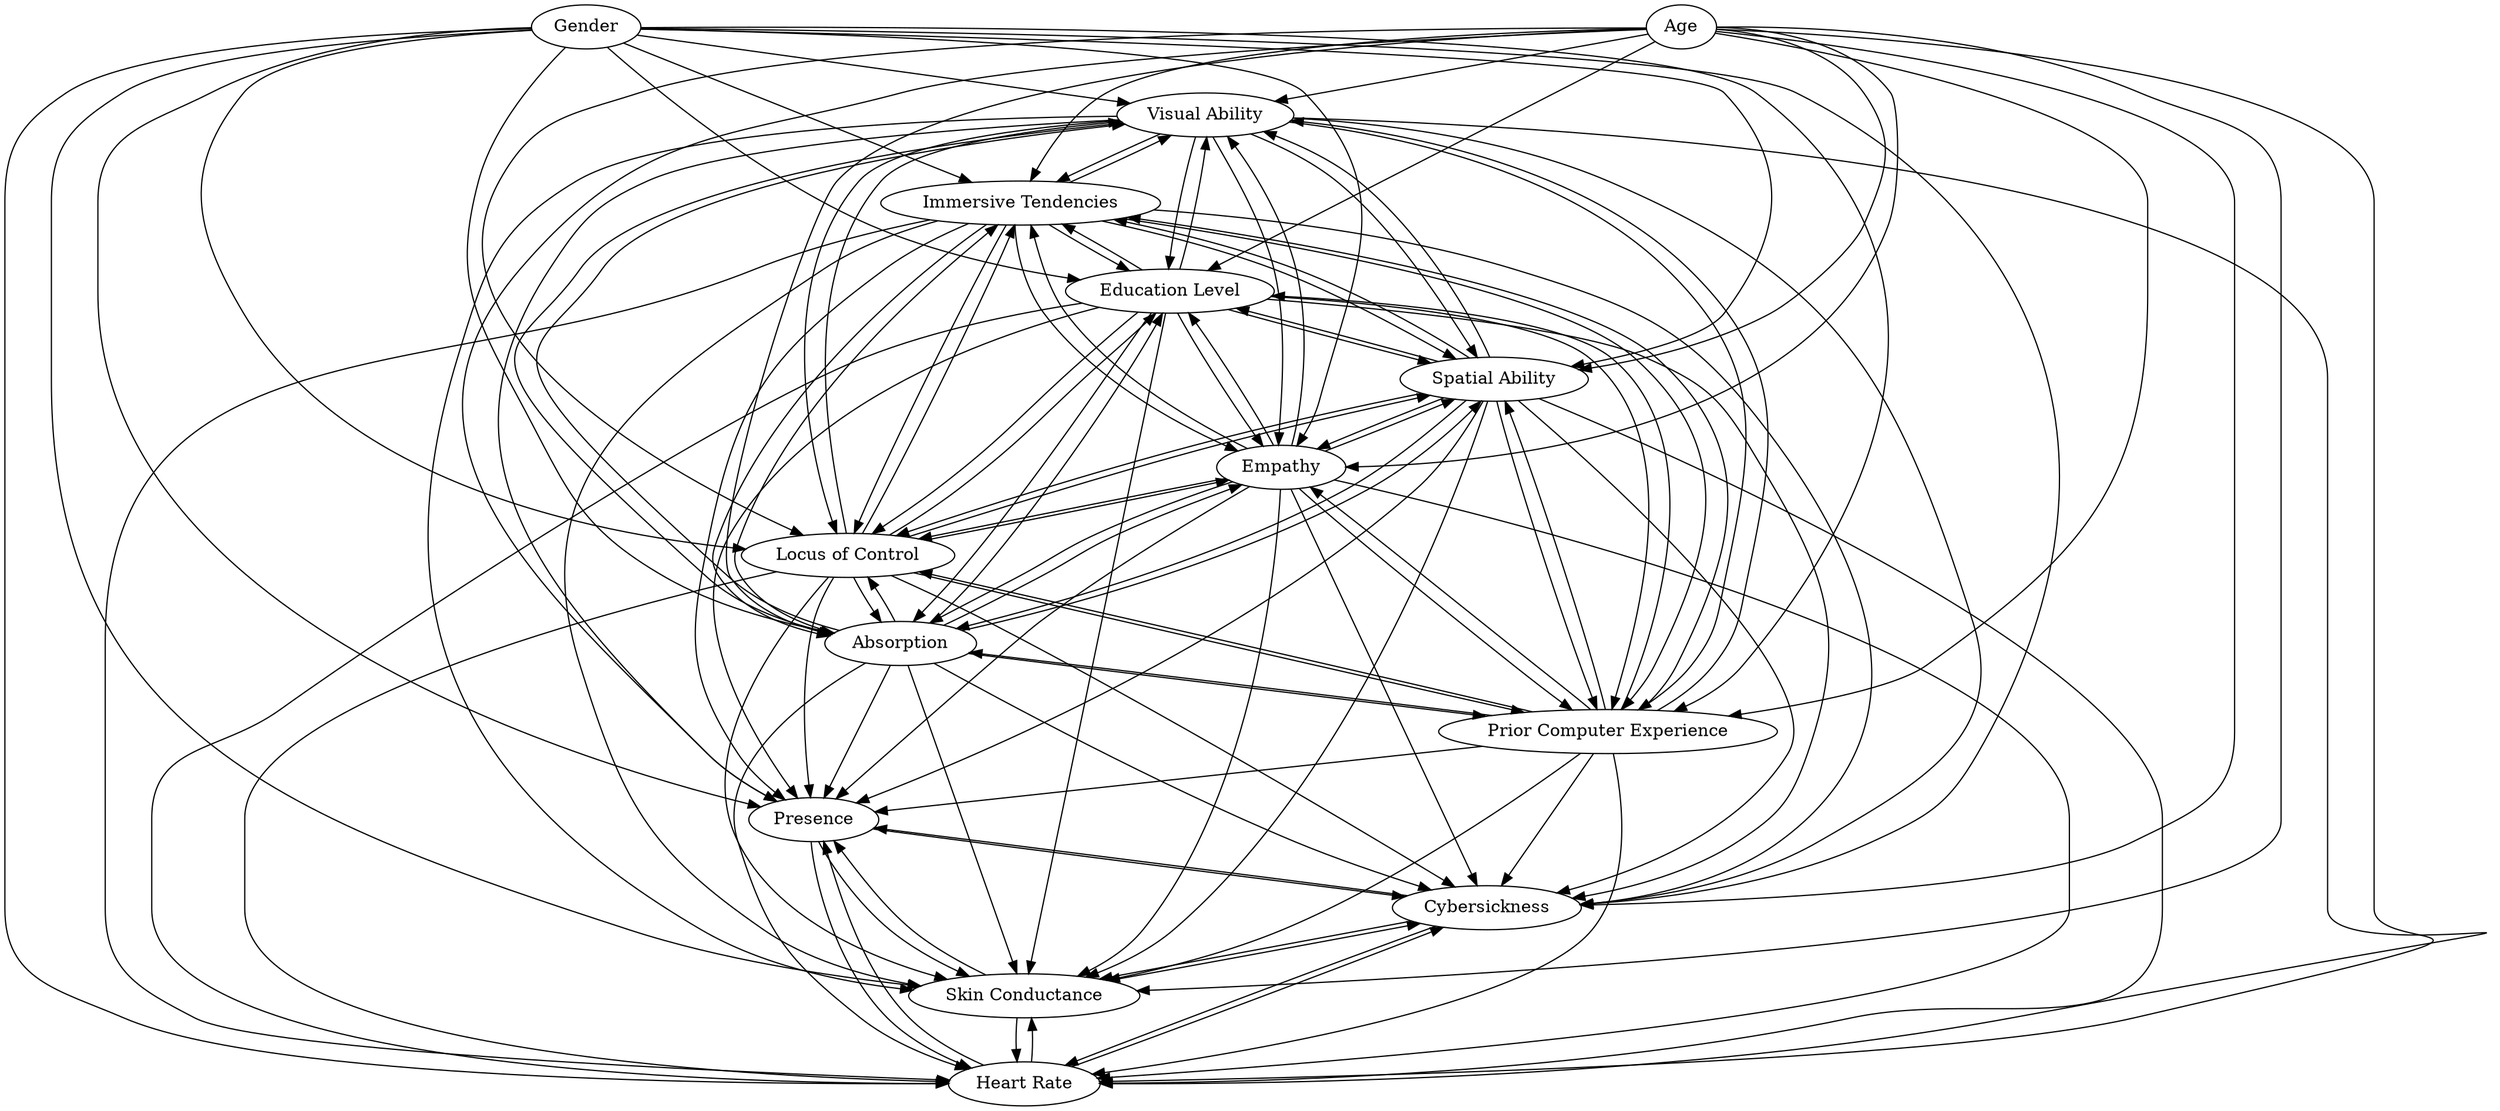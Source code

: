 digraph Ling_etal_2013 {
"Presence" -> "Cybersickness" [type="a"]
"Cybersickness" -> "Presence" [type="a"]
"Gender" -> "Cybersickness" [type="m"]
"Age" -> "Cybersickness" [type="a"]
"Gender" -> "Presence" [type="m"]
"Age" -> "Presence" [type="sn"]
"Presence" -> "Heart Rate" [type="m"]
"Heart Rate" -> "Presence" [type="m"]
"Cybersickness" -> "Heart Rate" [type="m"]
"Heart Rate" -> "Cybersickness" [type="m"]
"Visual Ability" -> "Heart Rate" [type="m"]
"Visual Ability" -> "Presence" [type="m"]
"Visual Ability" -> "Cybersickness" [type="m"]
"Immersive Tendencies" -> "Presence" [type="sp"]
"Immersive Tendencies" -> "Cybersickness" [type="sp"]
"Skin Conductance" -> "Heart Rate" [type="m"]
"Heart Rate" -> "Skin Conductance" [type="m"]
"Cybersickness" -> "Skin Conductance" [type="m"]
"Skin Conductance" -> "Cybersickness" [type="m"]
"Presence" -> "Skin Conductance" [type="m"]
"Skin Conductance" -> "Presence" [type="m"]
"Immersive Tendencies" -> "Heart Rate" [type="m"]
"Immersive Tendencies" -> "Skin Conductance" [type="m"]
"Prior Computer Experience" -> "Presence" [type="m"]
"Prior Computer Experience" -> "Cybersickness" [type="m"]
"Gender" -> "Prior Computer Experience" [type="m"]
"Age" -> "Prior Computer Experience" [type="m"]
"Immersive Tendencies" -> "Visual Ability" [type="m"]
"Visual Ability" -> "Immersive Tendencies" [type="m"]
"Absorption" -> "Presence" [type="sp"]
"Absorption" -> "Cybersickness" [type="a"]
"Absorption" -> "Visual Ability" [type="m"]
"Visual Ability" -> "Absorption" [type="m"]
"Absorption" -> "Immersive Tendencies" [type="sp"]
"Immersive Tendencies" -> "Absorption" [type="sp"]
"Locus of Control" -> "Presence" [type="a"]
"Locus of Control" -> "Cybersickness" [type="a"]
"Locus of Control" -> "Visual Ability" [type="m"]
"Visual Ability" -> "Locus of Control" [type="m"]
"Locus of Control" -> "Immersive Tendencies" [type="m"]
"Immersive Tendencies" -> "Locus of Control" [type="m"]
"Locus of Control" -> "Absorption" [type="m"]
"Absorption" -> "Locus of Control" [type="m"]
"Empathy" -> "Presence" [type="a"]
"Empathy" -> "Cybersickness" [type="a"]
"Empathy" -> "Visual Ability" [type="m"]
"Visual Ability" -> "Empathy" [type="m"]
"Empathy" -> "Immersive Tendencies" [type="m"]
"Immersive Tendencies" -> "Empathy" [type="m"]
"Empathy" -> "Absorption" [type="m"]
"Absorption" -> "Empathy" [type="m"]
"Empathy" -> "Locus of Control" [type="m"]
"Locus of Control" -> "Empathy" [type="m"]
"Spatial Ability" -> "Presence" [type="a"]
"Spatial Ability" -> "Cybersickness" [type="a"]
"Spatial Ability" -> "Visual Ability" [type="m"]
"Visual Ability" -> "Spatial Ability" [type="m"]
"Spatial Ability" -> "Immersive Tendencies" [type="m"]
"Immersive Tendencies" -> "Spatial Ability" [type="m"]
"Spatial Ability" -> "Absorption" [type="m"]
"Absorption" -> "Spatial Ability" [type="m"]
"Spatial Ability" -> "Locus of Control" [type="m"]
"Locus of Control" -> "Spatial Ability" [type="m"]
"Spatial Ability" -> "Empathy" [type="m"]
"Empathy" -> "Spatial Ability" [type="m"]
"Gender" -> "Visual Ability" [type="m"]
"Gender" -> "Immersive Tendencies" [type="m"]
"Gender" -> "Absorption" [type="m"]
"Gender" -> "Locus of Control" [type="m"]
"Gender" -> "Empathy" [type="m"]
"Gender" -> "Spatial Ability" [type="m"]
"Age" -> "Visual Ability" [type="m"]
"Age" -> "Immersive Tendencies" [type="m"]
"Age" -> "Absorption" [type="m"]
"Age" -> "Locus of Control" [type="m"]
"Age" -> "Empathy" [type="m"]
"Age" -> "Spatial Ability" [type="m"]
"Education Level" -> "Presence" [type="sn"]
"Education Level" -> "Cybersickness" [type="a"]
"Education Level" -> "Visual Ability" [type="m"]
"Visual Ability" -> "Education Level" [type="m"]
"Education Level" -> "Immersive Tendencies" [type="m"]
"Immersive Tendencies" -> "Education Level" [type="m"]
"Education Level" -> "Absorption" [type="m"]
"Absorption" -> "Education Level" [type="m"]
"Education Level" -> "Locus of Control" [type="m"]
"Locus of Control" -> "Education Level" [type="m"]
"Education Level" -> "Empathy" [type="m"]
"Empathy" -> "Education Level" [type="m"]
"Education Level" -> "Spatial Ability" [type="m"]
"Spatial Ability" -> "Education Level" [type="m"]
"Gender" -> "Education Level" [type="m"]
"Age" -> "Education Level" [type="m"]
"Prior Computer Experience" -> "Visual Ability" [type="m"]
"Visual Ability" -> "Prior Computer Experience" [type="m"]
"Prior Computer Experience" -> "Immersive Tendencies" [type="m"]
"Immersive Tendencies" -> "Prior Computer Experience" [type="m"]
"Prior Computer Experience" -> "Absorption" [type="m"]
"Absorption" -> "Prior Computer Experience" [type="m"]
"Prior Computer Experience" -> "Locus of Control" [type="m"]
"Locus of Control" -> "Prior Computer Experience" [type="m"]
"Prior Computer Experience" -> "Empathy" [type="m"]
"Empathy" -> "Prior Computer Experience" [type="m"]
"Prior Computer Experience" -> "Spatial Ability" [type="m"]
"Spatial Ability" -> "Prior Computer Experience" [type="m"]
"Prior Computer Experience" -> "Education Level" [type="m"]
"Education Level" -> "Prior Computer Experience" [type="m"]
"Absorption" -> "Heart Rate" [type="m"]
"Locus of Control" -> "Heart Rate" [type="m"]
"Empathy" -> "Heart Rate" [type="m"]
"Spatial Ability" -> "Heart Rate" [type="m"]
"Gender" -> "Heart Rate" [type="m"]
"Age" -> "Heart Rate" [type="m"]
"Education Level" -> "Heart Rate" [type="m"]
"Prior Computer Experience" -> "Heart Rate" [type="m"]
"Visual Ability" -> "Skin Conductance" [type="m"]
"Absorption" -> "Skin Conductance" [type="m"]
"Locus of Control" -> "Skin Conductance" [type="m"]
"Empathy" -> "Skin Conductance" [type="m"]
"Spatial Ability" -> "Skin Conductance" [type="m"]
"Gender" -> "Skin Conductance" [type="m"]
"Age" -> "Skin Conductance" [type="m"]
"Education Level" -> "Skin Conductance" [type="m"]
"Prior Computer Experience" -> "Skin Conductance" [type="m"]
}
